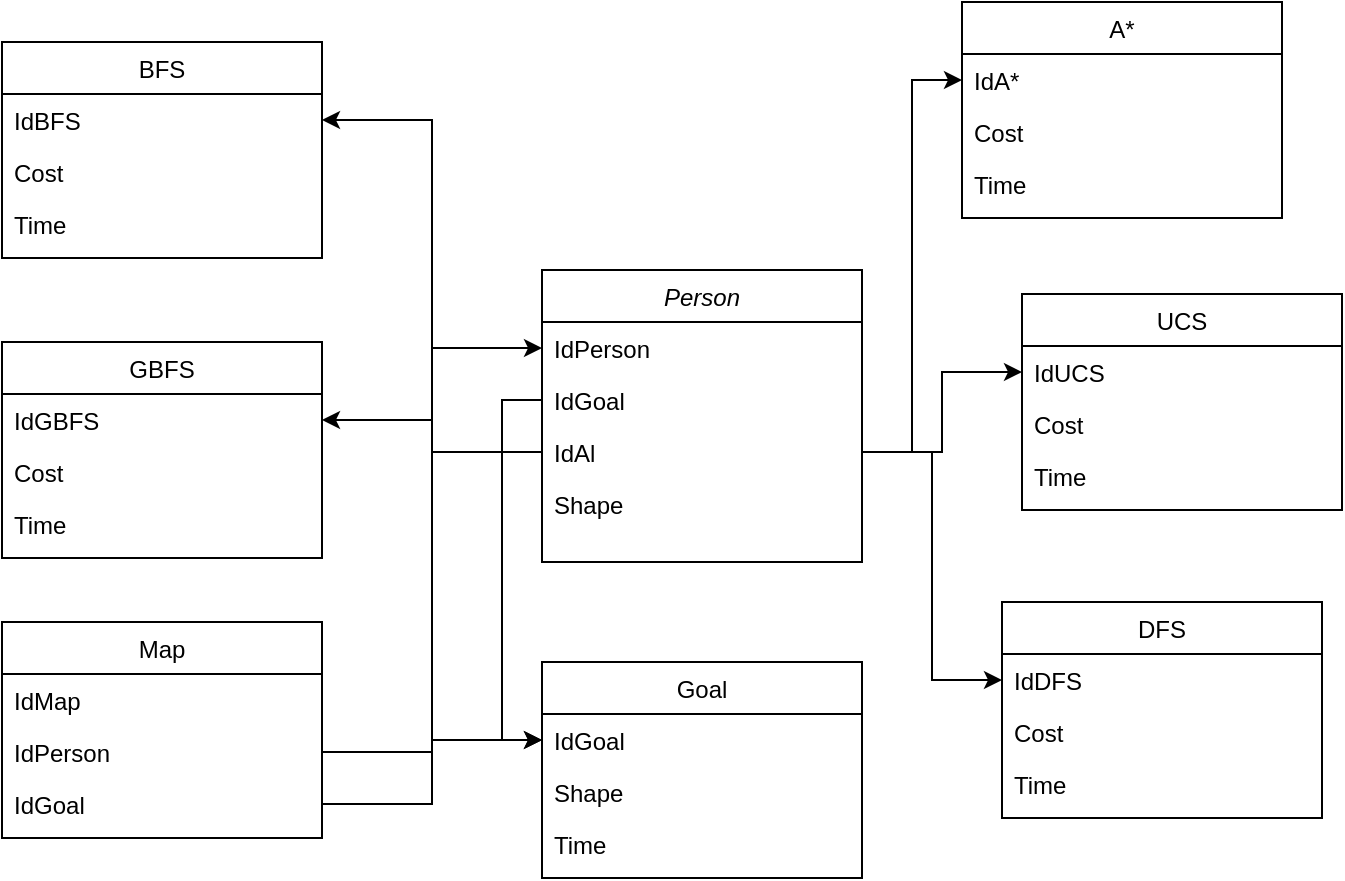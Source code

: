 <mxfile version="21.5.2" type="device" pages="2">
  <diagram id="C5RBs43oDa-KdzZeNtuy" name="Page-1">
    <mxGraphModel dx="1050" dy="530" grid="1" gridSize="10" guides="1" tooltips="1" connect="1" arrows="1" fold="1" page="1" pageScale="1" pageWidth="827" pageHeight="1169" math="0" shadow="0">
      <root>
        <mxCell id="WIyWlLk6GJQsqaUBKTNV-0" />
        <mxCell id="WIyWlLk6GJQsqaUBKTNV-1" parent="WIyWlLk6GJQsqaUBKTNV-0" />
        <mxCell id="zkfFHV4jXpPFQw0GAbJ--0" value="Person" style="swimlane;fontStyle=2;align=center;verticalAlign=top;childLayout=stackLayout;horizontal=1;startSize=26;horizontalStack=0;resizeParent=1;resizeLast=0;collapsible=1;marginBottom=0;rounded=0;shadow=0;strokeWidth=1;" parent="WIyWlLk6GJQsqaUBKTNV-1" vertex="1">
          <mxGeometry x="320" y="204" width="160" height="146" as="geometry">
            <mxRectangle x="230" y="140" width="160" height="26" as="alternateBounds" />
          </mxGeometry>
        </mxCell>
        <mxCell id="zkfFHV4jXpPFQw0GAbJ--1" value="IdPerson" style="text;align=left;verticalAlign=top;spacingLeft=4;spacingRight=4;overflow=hidden;rotatable=0;points=[[0,0.5],[1,0.5]];portConstraint=eastwest;" parent="zkfFHV4jXpPFQw0GAbJ--0" vertex="1">
          <mxGeometry y="26" width="160" height="26" as="geometry" />
        </mxCell>
        <mxCell id="zkfFHV4jXpPFQw0GAbJ--2" value="IdGoal" style="text;align=left;verticalAlign=top;spacingLeft=4;spacingRight=4;overflow=hidden;rotatable=0;points=[[0,0.5],[1,0.5]];portConstraint=eastwest;rounded=0;shadow=0;html=0;" parent="zkfFHV4jXpPFQw0GAbJ--0" vertex="1">
          <mxGeometry y="52" width="160" height="26" as="geometry" />
        </mxCell>
        <mxCell id="CXMMAgGcPMdUhOa83gxq-1" value="IdAl" style="text;align=left;verticalAlign=top;spacingLeft=4;spacingRight=4;overflow=hidden;rotatable=0;points=[[0,0.5],[1,0.5]];portConstraint=eastwest;rounded=0;shadow=0;html=0;" parent="zkfFHV4jXpPFQw0GAbJ--0" vertex="1">
          <mxGeometry y="78" width="160" height="26" as="geometry" />
        </mxCell>
        <mxCell id="CXMMAgGcPMdUhOa83gxq-28" value="Shape" style="text;align=left;verticalAlign=top;spacingLeft=4;spacingRight=4;overflow=hidden;rotatable=0;points=[[0,0.5],[1,0.5]];portConstraint=eastwest;rounded=0;shadow=0;html=0;" parent="zkfFHV4jXpPFQw0GAbJ--0" vertex="1">
          <mxGeometry y="104" width="160" height="26" as="geometry" />
        </mxCell>
        <mxCell id="zkfFHV4jXpPFQw0GAbJ--17" value="BFS" style="swimlane;fontStyle=0;align=center;verticalAlign=top;childLayout=stackLayout;horizontal=1;startSize=26;horizontalStack=0;resizeParent=1;resizeLast=0;collapsible=1;marginBottom=0;rounded=0;shadow=0;strokeWidth=1;" parent="WIyWlLk6GJQsqaUBKTNV-1" vertex="1">
          <mxGeometry x="50" y="90" width="160" height="108" as="geometry">
            <mxRectangle x="550" y="140" width="160" height="26" as="alternateBounds" />
          </mxGeometry>
        </mxCell>
        <mxCell id="zkfFHV4jXpPFQw0GAbJ--18" value="IdBFS" style="text;align=left;verticalAlign=top;spacingLeft=4;spacingRight=4;overflow=hidden;rotatable=0;points=[[0,0.5],[1,0.5]];portConstraint=eastwest;" parent="zkfFHV4jXpPFQw0GAbJ--17" vertex="1">
          <mxGeometry y="26" width="160" height="26" as="geometry" />
        </mxCell>
        <mxCell id="zkfFHV4jXpPFQw0GAbJ--19" value="Cost" style="text;align=left;verticalAlign=top;spacingLeft=4;spacingRight=4;overflow=hidden;rotatable=0;points=[[0,0.5],[1,0.5]];portConstraint=eastwest;rounded=0;shadow=0;html=0;" parent="zkfFHV4jXpPFQw0GAbJ--17" vertex="1">
          <mxGeometry y="52" width="160" height="26" as="geometry" />
        </mxCell>
        <mxCell id="zkfFHV4jXpPFQw0GAbJ--20" value="Time" style="text;align=left;verticalAlign=top;spacingLeft=4;spacingRight=4;overflow=hidden;rotatable=0;points=[[0,0.5],[1,0.5]];portConstraint=eastwest;rounded=0;shadow=0;html=0;" parent="zkfFHV4jXpPFQw0GAbJ--17" vertex="1">
          <mxGeometry y="78" width="160" height="26" as="geometry" />
        </mxCell>
        <mxCell id="CXMMAgGcPMdUhOa83gxq-2" value="A*" style="swimlane;fontStyle=0;align=center;verticalAlign=top;childLayout=stackLayout;horizontal=1;startSize=26;horizontalStack=0;resizeParent=1;resizeLast=0;collapsible=1;marginBottom=0;rounded=0;shadow=0;strokeWidth=1;" parent="WIyWlLk6GJQsqaUBKTNV-1" vertex="1">
          <mxGeometry x="530" y="70" width="160" height="108" as="geometry">
            <mxRectangle x="550" y="140" width="160" height="26" as="alternateBounds" />
          </mxGeometry>
        </mxCell>
        <mxCell id="CXMMAgGcPMdUhOa83gxq-3" value="IdA*" style="text;align=left;verticalAlign=top;spacingLeft=4;spacingRight=4;overflow=hidden;rotatable=0;points=[[0,0.5],[1,0.5]];portConstraint=eastwest;" parent="CXMMAgGcPMdUhOa83gxq-2" vertex="1">
          <mxGeometry y="26" width="160" height="26" as="geometry" />
        </mxCell>
        <mxCell id="CXMMAgGcPMdUhOa83gxq-4" value="Cost" style="text;align=left;verticalAlign=top;spacingLeft=4;spacingRight=4;overflow=hidden;rotatable=0;points=[[0,0.5],[1,0.5]];portConstraint=eastwest;rounded=0;shadow=0;html=0;" parent="CXMMAgGcPMdUhOa83gxq-2" vertex="1">
          <mxGeometry y="52" width="160" height="26" as="geometry" />
        </mxCell>
        <mxCell id="CXMMAgGcPMdUhOa83gxq-5" value="Time" style="text;align=left;verticalAlign=top;spacingLeft=4;spacingRight=4;overflow=hidden;rotatable=0;points=[[0,0.5],[1,0.5]];portConstraint=eastwest;rounded=0;shadow=0;html=0;" parent="CXMMAgGcPMdUhOa83gxq-2" vertex="1">
          <mxGeometry y="78" width="160" height="26" as="geometry" />
        </mxCell>
        <mxCell id="CXMMAgGcPMdUhOa83gxq-6" value="UCS" style="swimlane;fontStyle=0;align=center;verticalAlign=top;childLayout=stackLayout;horizontal=1;startSize=26;horizontalStack=0;resizeParent=1;resizeLast=0;collapsible=1;marginBottom=0;rounded=0;shadow=0;strokeWidth=1;" parent="WIyWlLk6GJQsqaUBKTNV-1" vertex="1">
          <mxGeometry x="560" y="216" width="160" height="108" as="geometry">
            <mxRectangle x="550" y="140" width="160" height="26" as="alternateBounds" />
          </mxGeometry>
        </mxCell>
        <mxCell id="CXMMAgGcPMdUhOa83gxq-7" value="IdUCS" style="text;align=left;verticalAlign=top;spacingLeft=4;spacingRight=4;overflow=hidden;rotatable=0;points=[[0,0.5],[1,0.5]];portConstraint=eastwest;" parent="CXMMAgGcPMdUhOa83gxq-6" vertex="1">
          <mxGeometry y="26" width="160" height="26" as="geometry" />
        </mxCell>
        <mxCell id="CXMMAgGcPMdUhOa83gxq-8" value="Cost" style="text;align=left;verticalAlign=top;spacingLeft=4;spacingRight=4;overflow=hidden;rotatable=0;points=[[0,0.5],[1,0.5]];portConstraint=eastwest;rounded=0;shadow=0;html=0;" parent="CXMMAgGcPMdUhOa83gxq-6" vertex="1">
          <mxGeometry y="52" width="160" height="26" as="geometry" />
        </mxCell>
        <mxCell id="CXMMAgGcPMdUhOa83gxq-9" value="Time" style="text;align=left;verticalAlign=top;spacingLeft=4;spacingRight=4;overflow=hidden;rotatable=0;points=[[0,0.5],[1,0.5]];portConstraint=eastwest;rounded=0;shadow=0;html=0;" parent="CXMMAgGcPMdUhOa83gxq-6" vertex="1">
          <mxGeometry y="78" width="160" height="26" as="geometry" />
        </mxCell>
        <mxCell id="CXMMAgGcPMdUhOa83gxq-10" value="GBFS" style="swimlane;fontStyle=0;align=center;verticalAlign=top;childLayout=stackLayout;horizontal=1;startSize=26;horizontalStack=0;resizeParent=1;resizeLast=0;collapsible=1;marginBottom=0;rounded=0;shadow=0;strokeWidth=1;" parent="WIyWlLk6GJQsqaUBKTNV-1" vertex="1">
          <mxGeometry x="50" y="240" width="160" height="108" as="geometry">
            <mxRectangle x="550" y="140" width="160" height="26" as="alternateBounds" />
          </mxGeometry>
        </mxCell>
        <mxCell id="CXMMAgGcPMdUhOa83gxq-11" value="IdGBFS" style="text;align=left;verticalAlign=top;spacingLeft=4;spacingRight=4;overflow=hidden;rotatable=0;points=[[0,0.5],[1,0.5]];portConstraint=eastwest;" parent="CXMMAgGcPMdUhOa83gxq-10" vertex="1">
          <mxGeometry y="26" width="160" height="26" as="geometry" />
        </mxCell>
        <mxCell id="CXMMAgGcPMdUhOa83gxq-12" value="Cost" style="text;align=left;verticalAlign=top;spacingLeft=4;spacingRight=4;overflow=hidden;rotatable=0;points=[[0,0.5],[1,0.5]];portConstraint=eastwest;rounded=0;shadow=0;html=0;" parent="CXMMAgGcPMdUhOa83gxq-10" vertex="1">
          <mxGeometry y="52" width="160" height="26" as="geometry" />
        </mxCell>
        <mxCell id="CXMMAgGcPMdUhOa83gxq-13" value="Time" style="text;align=left;verticalAlign=top;spacingLeft=4;spacingRight=4;overflow=hidden;rotatable=0;points=[[0,0.5],[1,0.5]];portConstraint=eastwest;rounded=0;shadow=0;html=0;" parent="CXMMAgGcPMdUhOa83gxq-10" vertex="1">
          <mxGeometry y="78" width="160" height="26" as="geometry" />
        </mxCell>
        <mxCell id="CXMMAgGcPMdUhOa83gxq-15" value="DFS" style="swimlane;fontStyle=0;align=center;verticalAlign=top;childLayout=stackLayout;horizontal=1;startSize=26;horizontalStack=0;resizeParent=1;resizeLast=0;collapsible=1;marginBottom=0;rounded=0;shadow=0;strokeWidth=1;" parent="WIyWlLk6GJQsqaUBKTNV-1" vertex="1">
          <mxGeometry x="550" y="370" width="160" height="108" as="geometry">
            <mxRectangle x="550" y="140" width="160" height="26" as="alternateBounds" />
          </mxGeometry>
        </mxCell>
        <mxCell id="CXMMAgGcPMdUhOa83gxq-16" value="IdDFS" style="text;align=left;verticalAlign=top;spacingLeft=4;spacingRight=4;overflow=hidden;rotatable=0;points=[[0,0.5],[1,0.5]];portConstraint=eastwest;" parent="CXMMAgGcPMdUhOa83gxq-15" vertex="1">
          <mxGeometry y="26" width="160" height="26" as="geometry" />
        </mxCell>
        <mxCell id="CXMMAgGcPMdUhOa83gxq-17" value="Cost" style="text;align=left;verticalAlign=top;spacingLeft=4;spacingRight=4;overflow=hidden;rotatable=0;points=[[0,0.5],[1,0.5]];portConstraint=eastwest;rounded=0;shadow=0;html=0;" parent="CXMMAgGcPMdUhOa83gxq-15" vertex="1">
          <mxGeometry y="52" width="160" height="26" as="geometry" />
        </mxCell>
        <mxCell id="CXMMAgGcPMdUhOa83gxq-18" value="Time" style="text;align=left;verticalAlign=top;spacingLeft=4;spacingRight=4;overflow=hidden;rotatable=0;points=[[0,0.5],[1,0.5]];portConstraint=eastwest;rounded=0;shadow=0;html=0;" parent="CXMMAgGcPMdUhOa83gxq-15" vertex="1">
          <mxGeometry y="78" width="160" height="26" as="geometry" />
        </mxCell>
        <mxCell id="CXMMAgGcPMdUhOa83gxq-19" style="edgeStyle=orthogonalEdgeStyle;rounded=0;orthogonalLoop=1;jettySize=auto;html=1;entryX=1;entryY=0.5;entryDx=0;entryDy=0;" parent="WIyWlLk6GJQsqaUBKTNV-1" source="CXMMAgGcPMdUhOa83gxq-1" target="CXMMAgGcPMdUhOa83gxq-11" edge="1">
          <mxGeometry relative="1" as="geometry" />
        </mxCell>
        <mxCell id="CXMMAgGcPMdUhOa83gxq-20" value="Map" style="swimlane;fontStyle=0;align=center;verticalAlign=top;childLayout=stackLayout;horizontal=1;startSize=26;horizontalStack=0;resizeParent=1;resizeLast=0;collapsible=1;marginBottom=0;rounded=0;shadow=0;strokeWidth=1;" parent="WIyWlLk6GJQsqaUBKTNV-1" vertex="1">
          <mxGeometry x="50" y="380" width="160" height="108" as="geometry">
            <mxRectangle x="550" y="140" width="160" height="26" as="alternateBounds" />
          </mxGeometry>
        </mxCell>
        <mxCell id="CXMMAgGcPMdUhOa83gxq-21" value="IdMap" style="text;align=left;verticalAlign=top;spacingLeft=4;spacingRight=4;overflow=hidden;rotatable=0;points=[[0,0.5],[1,0.5]];portConstraint=eastwest;" parent="CXMMAgGcPMdUhOa83gxq-20" vertex="1">
          <mxGeometry y="26" width="160" height="26" as="geometry" />
        </mxCell>
        <mxCell id="CXMMAgGcPMdUhOa83gxq-22" value="IdPerson" style="text;align=left;verticalAlign=top;spacingLeft=4;spacingRight=4;overflow=hidden;rotatable=0;points=[[0,0.5],[1,0.5]];portConstraint=eastwest;rounded=0;shadow=0;html=0;" parent="CXMMAgGcPMdUhOa83gxq-20" vertex="1">
          <mxGeometry y="52" width="160" height="26" as="geometry" />
        </mxCell>
        <mxCell id="CXMMAgGcPMdUhOa83gxq-23" value="IdGoal" style="text;align=left;verticalAlign=top;spacingLeft=4;spacingRight=4;overflow=hidden;rotatable=0;points=[[0,0.5],[1,0.5]];portConstraint=eastwest;rounded=0;shadow=0;html=0;" parent="CXMMAgGcPMdUhOa83gxq-20" vertex="1">
          <mxGeometry y="78" width="160" height="26" as="geometry" />
        </mxCell>
        <mxCell id="CXMMAgGcPMdUhOa83gxq-24" value="Goal" style="swimlane;fontStyle=0;align=center;verticalAlign=top;childLayout=stackLayout;horizontal=1;startSize=26;horizontalStack=0;resizeParent=1;resizeLast=0;collapsible=1;marginBottom=0;rounded=0;shadow=0;strokeWidth=1;" parent="WIyWlLk6GJQsqaUBKTNV-1" vertex="1">
          <mxGeometry x="320" y="400" width="160" height="108" as="geometry">
            <mxRectangle x="550" y="140" width="160" height="26" as="alternateBounds" />
          </mxGeometry>
        </mxCell>
        <mxCell id="CXMMAgGcPMdUhOa83gxq-25" value="IdGoal" style="text;align=left;verticalAlign=top;spacingLeft=4;spacingRight=4;overflow=hidden;rotatable=0;points=[[0,0.5],[1,0.5]];portConstraint=eastwest;" parent="CXMMAgGcPMdUhOa83gxq-24" vertex="1">
          <mxGeometry y="26" width="160" height="26" as="geometry" />
        </mxCell>
        <mxCell id="CXMMAgGcPMdUhOa83gxq-26" value="Shape" style="text;align=left;verticalAlign=top;spacingLeft=4;spacingRight=4;overflow=hidden;rotatable=0;points=[[0,0.5],[1,0.5]];portConstraint=eastwest;rounded=0;shadow=0;html=0;" parent="CXMMAgGcPMdUhOa83gxq-24" vertex="1">
          <mxGeometry y="52" width="160" height="26" as="geometry" />
        </mxCell>
        <mxCell id="CXMMAgGcPMdUhOa83gxq-27" value="Time" style="text;align=left;verticalAlign=top;spacingLeft=4;spacingRight=4;overflow=hidden;rotatable=0;points=[[0,0.5],[1,0.5]];portConstraint=eastwest;rounded=0;shadow=0;html=0;" parent="CXMMAgGcPMdUhOa83gxq-24" vertex="1">
          <mxGeometry y="78" width="160" height="26" as="geometry" />
        </mxCell>
        <mxCell id="CXMMAgGcPMdUhOa83gxq-29" style="edgeStyle=orthogonalEdgeStyle;rounded=0;orthogonalLoop=1;jettySize=auto;html=1;entryX=0;entryY=0.5;entryDx=0;entryDy=0;" parent="WIyWlLk6GJQsqaUBKTNV-1" source="CXMMAgGcPMdUhOa83gxq-1" target="CXMMAgGcPMdUhOa83gxq-7" edge="1">
          <mxGeometry relative="1" as="geometry" />
        </mxCell>
        <mxCell id="CXMMAgGcPMdUhOa83gxq-30" style="edgeStyle=orthogonalEdgeStyle;rounded=0;orthogonalLoop=1;jettySize=auto;html=1;exitX=1;exitY=0.5;exitDx=0;exitDy=0;entryX=0;entryY=0.5;entryDx=0;entryDy=0;" parent="WIyWlLk6GJQsqaUBKTNV-1" source="CXMMAgGcPMdUhOa83gxq-1" target="CXMMAgGcPMdUhOa83gxq-16" edge="1">
          <mxGeometry relative="1" as="geometry" />
        </mxCell>
        <mxCell id="CXMMAgGcPMdUhOa83gxq-31" style="edgeStyle=orthogonalEdgeStyle;rounded=0;orthogonalLoop=1;jettySize=auto;html=1;exitX=1;exitY=0.5;exitDx=0;exitDy=0;entryX=0;entryY=0.5;entryDx=0;entryDy=0;" parent="WIyWlLk6GJQsqaUBKTNV-1" source="CXMMAgGcPMdUhOa83gxq-1" target="CXMMAgGcPMdUhOa83gxq-3" edge="1">
          <mxGeometry relative="1" as="geometry" />
        </mxCell>
        <mxCell id="CXMMAgGcPMdUhOa83gxq-32" style="edgeStyle=orthogonalEdgeStyle;rounded=0;orthogonalLoop=1;jettySize=auto;html=1;exitX=0;exitY=0.5;exitDx=0;exitDy=0;entryX=1;entryY=0.5;entryDx=0;entryDy=0;" parent="WIyWlLk6GJQsqaUBKTNV-1" source="CXMMAgGcPMdUhOa83gxq-1" target="zkfFHV4jXpPFQw0GAbJ--18" edge="1">
          <mxGeometry relative="1" as="geometry" />
        </mxCell>
        <mxCell id="CXMMAgGcPMdUhOa83gxq-33" style="edgeStyle=orthogonalEdgeStyle;rounded=0;orthogonalLoop=1;jettySize=auto;html=1;exitX=1;exitY=0.5;exitDx=0;exitDy=0;entryX=0;entryY=0.5;entryDx=0;entryDy=0;" parent="WIyWlLk6GJQsqaUBKTNV-1" source="CXMMAgGcPMdUhOa83gxq-22" target="zkfFHV4jXpPFQw0GAbJ--1" edge="1">
          <mxGeometry relative="1" as="geometry" />
        </mxCell>
        <mxCell id="CXMMAgGcPMdUhOa83gxq-34" style="edgeStyle=orthogonalEdgeStyle;rounded=0;orthogonalLoop=1;jettySize=auto;html=1;exitX=1;exitY=0.5;exitDx=0;exitDy=0;entryX=0;entryY=0.5;entryDx=0;entryDy=0;" parent="WIyWlLk6GJQsqaUBKTNV-1" source="CXMMAgGcPMdUhOa83gxq-23" target="CXMMAgGcPMdUhOa83gxq-25" edge="1">
          <mxGeometry relative="1" as="geometry" />
        </mxCell>
        <mxCell id="CXMMAgGcPMdUhOa83gxq-35" style="edgeStyle=orthogonalEdgeStyle;rounded=0;orthogonalLoop=1;jettySize=auto;html=1;exitX=0;exitY=0.5;exitDx=0;exitDy=0;entryX=0;entryY=0.5;entryDx=0;entryDy=0;" parent="WIyWlLk6GJQsqaUBKTNV-1" source="zkfFHV4jXpPFQw0GAbJ--2" target="CXMMAgGcPMdUhOa83gxq-25" edge="1">
          <mxGeometry relative="1" as="geometry" />
        </mxCell>
      </root>
    </mxGraphModel>
  </diagram>
  <diagram id="ZpwHLlEpck_xuGihGP8l" name="Trang-2">
    <mxGraphModel dx="1050" dy="530" grid="1" gridSize="10" guides="1" tooltips="1" connect="1" arrows="1" fold="1" page="1" pageScale="1" pageWidth="827" pageHeight="1169" math="0" shadow="0">
      <root>
        <mxCell id="0" />
        <mxCell id="1" parent="0" />
        <mxCell id="SD0GMQ2Pv27-AXdkd9uw-1" value="User" style="swimlane;fontStyle=0;align=center;verticalAlign=top;childLayout=stackLayout;horizontal=1;startSize=26;horizontalStack=0;resizeParent=1;resizeLast=0;collapsible=1;marginBottom=0;rounded=0;shadow=0;strokeWidth=1;" parent="1" vertex="1">
          <mxGeometry x="334" y="460" width="160" height="136" as="geometry">
            <mxRectangle x="230" y="140" width="160" height="26" as="alternateBounds" />
          </mxGeometry>
        </mxCell>
        <mxCell id="SD0GMQ2Pv27-AXdkd9uw-2" value="UserID" style="text;align=left;verticalAlign=top;spacingLeft=4;spacingRight=4;overflow=hidden;rotatable=0;points=[[0,0.5],[1,0.5]];portConstraint=eastwest;" parent="SD0GMQ2Pv27-AXdkd9uw-1" vertex="1">
          <mxGeometry y="26" width="160" height="26" as="geometry" />
        </mxCell>
        <mxCell id="SD0GMQ2Pv27-AXdkd9uw-3" value="Name" style="text;align=left;verticalAlign=top;spacingLeft=4;spacingRight=4;overflow=hidden;rotatable=0;points=[[0,0.5],[1,0.5]];portConstraint=eastwest;rounded=0;shadow=0;html=0;" parent="SD0GMQ2Pv27-AXdkd9uw-1" vertex="1">
          <mxGeometry y="52" width="160" height="26" as="geometry" />
        </mxCell>
        <mxCell id="SD0GMQ2Pv27-AXdkd9uw-4" value="Phone" style="text;align=left;verticalAlign=top;spacingLeft=4;spacingRight=4;overflow=hidden;rotatable=0;points=[[0,0.5],[1,0.5]];portConstraint=eastwest;rounded=0;shadow=0;html=0;" parent="SD0GMQ2Pv27-AXdkd9uw-1" vertex="1">
          <mxGeometry y="78" width="160" height="26" as="geometry" />
        </mxCell>
        <mxCell id="SD0GMQ2Pv27-AXdkd9uw-5" value="IdBookmark" style="text;align=left;verticalAlign=top;spacingLeft=4;spacingRight=4;overflow=hidden;rotatable=0;points=[[0,0.5],[1,0.5]];portConstraint=eastwest;rounded=0;shadow=0;html=0;" parent="SD0GMQ2Pv27-AXdkd9uw-1" vertex="1">
          <mxGeometry y="104" width="160" height="26" as="geometry" />
        </mxCell>
        <mxCell id="SD0GMQ2Pv27-AXdkd9uw-6" value="MatchDetail" style="swimlane;fontStyle=0;align=center;verticalAlign=top;childLayout=stackLayout;horizontal=1;startSize=26;horizontalStack=0;resizeParent=1;resizeLast=0;collapsible=1;marginBottom=0;rounded=0;shadow=0;strokeWidth=1;" parent="1" vertex="1">
          <mxGeometry x="580" y="480" width="160" height="140" as="geometry">
            <mxRectangle x="550" y="140" width="160" height="26" as="alternateBounds" />
          </mxGeometry>
        </mxCell>
        <mxCell id="SD0GMQ2Pv27-AXdkd9uw-7" value="Time" style="text;align=left;verticalAlign=top;spacingLeft=4;spacingRight=4;overflow=hidden;rotatable=0;points=[[0,0.5],[1,0.5]];portConstraint=eastwest;" parent="SD0GMQ2Pv27-AXdkd9uw-6" vertex="1">
          <mxGeometry y="26" width="160" height="26" as="geometry" />
        </mxCell>
        <mxCell id="SD0GMQ2Pv27-AXdkd9uw-8" value="Status" style="text;align=left;verticalAlign=top;spacingLeft=4;spacingRight=4;overflow=hidden;rotatable=0;points=[[0,0.5],[1,0.5]];portConstraint=eastwest;rounded=0;shadow=0;html=0;" parent="SD0GMQ2Pv27-AXdkd9uw-6" vertex="1">
          <mxGeometry y="52" width="160" height="26" as="geometry" />
        </mxCell>
        <mxCell id="SD0GMQ2Pv27-AXdkd9uw-9" value="FootballTeam" style="text;align=left;verticalAlign=top;spacingLeft=4;spacingRight=4;overflow=hidden;rotatable=0;points=[[0,0.5],[1,0.5]];portConstraint=eastwest;rounded=0;shadow=0;html=0;" parent="SD0GMQ2Pv27-AXdkd9uw-6" vertex="1">
          <mxGeometry y="78" width="160" height="22" as="geometry" />
        </mxCell>
        <mxCell id="0-ciEBbzf9-Dyon6cA3D-15" value="Goal" style="text;align=left;verticalAlign=top;spacingLeft=4;spacingRight=4;overflow=hidden;rotatable=0;points=[[0,0.5],[1,0.5]];portConstraint=eastwest;rounded=0;shadow=0;html=0;" vertex="1" parent="SD0GMQ2Pv27-AXdkd9uw-6">
          <mxGeometry y="100" width="160" height="22" as="geometry" />
        </mxCell>
        <mxCell id="SD0GMQ2Pv27-AXdkd9uw-18" value="Bookmark" style="swimlane;fontStyle=0;align=center;verticalAlign=top;childLayout=stackLayout;horizontal=1;startSize=26;horizontalStack=0;resizeParent=1;resizeLast=0;collapsible=1;marginBottom=0;rounded=0;shadow=0;strokeWidth=1;" parent="1" vertex="1">
          <mxGeometry x="10" y="280" width="160" height="108" as="geometry">
            <mxRectangle x="550" y="140" width="160" height="26" as="alternateBounds" />
          </mxGeometry>
        </mxCell>
        <mxCell id="SD0GMQ2Pv27-AXdkd9uw-19" value="IdBookmark" style="text;align=left;verticalAlign=top;spacingLeft=4;spacingRight=4;overflow=hidden;rotatable=0;points=[[0,0.5],[1,0.5]];portConstraint=eastwest;" parent="SD0GMQ2Pv27-AXdkd9uw-18" vertex="1">
          <mxGeometry y="26" width="160" height="26" as="geometry" />
        </mxCell>
        <mxCell id="SD0GMQ2Pv27-AXdkd9uw-20" value="IdNews" style="text;align=left;verticalAlign=top;spacingLeft=4;spacingRight=4;overflow=hidden;rotatable=0;points=[[0,0.5],[1,0.5]];portConstraint=eastwest;rounded=0;shadow=0;html=0;" parent="SD0GMQ2Pv27-AXdkd9uw-18" vertex="1">
          <mxGeometry y="52" width="160" height="26" as="geometry" />
        </mxCell>
        <mxCell id="SD0GMQ2Pv27-AXdkd9uw-21" value="IdUser" style="text;align=left;verticalAlign=top;spacingLeft=4;spacingRight=4;overflow=hidden;rotatable=0;points=[[0,0.5],[1,0.5]];portConstraint=eastwest;rounded=0;shadow=0;html=0;" parent="SD0GMQ2Pv27-AXdkd9uw-18" vertex="1">
          <mxGeometry y="78" width="160" height="26" as="geometry" />
        </mxCell>
        <mxCell id="0-ciEBbzf9-Dyon6cA3D-1" value="News" style="swimlane;fontStyle=0;align=center;verticalAlign=top;childLayout=stackLayout;horizontal=1;startSize=26;horizontalStack=0;resizeParent=1;resizeLast=0;collapsible=1;marginBottom=0;rounded=0;shadow=0;strokeWidth=1;" vertex="1" parent="1">
          <mxGeometry x="570" y="198" width="160" height="240" as="geometry">
            <mxRectangle x="230" y="140" width="160" height="26" as="alternateBounds" />
          </mxGeometry>
        </mxCell>
        <mxCell id="0-ciEBbzf9-Dyon6cA3D-2" value="IdNews" style="text;align=left;verticalAlign=top;spacingLeft=4;spacingRight=4;overflow=hidden;rotatable=0;points=[[0,0.5],[1,0.5]];portConstraint=eastwest;" vertex="1" parent="0-ciEBbzf9-Dyon6cA3D-1">
          <mxGeometry y="26" width="160" height="26" as="geometry" />
        </mxCell>
        <mxCell id="0-ciEBbzf9-Dyon6cA3D-3" value="Author" style="text;align=left;verticalAlign=top;spacingLeft=4;spacingRight=4;overflow=hidden;rotatable=0;points=[[0,0.5],[1,0.5]];portConstraint=eastwest;rounded=0;shadow=0;html=0;" vertex="1" parent="0-ciEBbzf9-Dyon6cA3D-1">
          <mxGeometry y="52" width="160" height="26" as="geometry" />
        </mxCell>
        <mxCell id="0-ciEBbzf9-Dyon6cA3D-4" value="Title " style="text;align=left;verticalAlign=top;spacingLeft=4;spacingRight=4;overflow=hidden;rotatable=0;points=[[0,0.5],[1,0.5]];portConstraint=eastwest;rounded=0;shadow=0;html=0;" vertex="1" parent="0-ciEBbzf9-Dyon6cA3D-1">
          <mxGeometry y="78" width="160" height="26" as="geometry" />
        </mxCell>
        <mxCell id="0-ciEBbzf9-Dyon6cA3D-5" value="urlToImage" style="text;align=left;verticalAlign=top;spacingLeft=4;spacingRight=4;overflow=hidden;rotatable=0;points=[[0,0.5],[1,0.5]];portConstraint=eastwest;rounded=0;shadow=0;html=0;" vertex="1" parent="0-ciEBbzf9-Dyon6cA3D-1">
          <mxGeometry y="104" width="160" height="26" as="geometry" />
        </mxCell>
        <mxCell id="0-ciEBbzf9-Dyon6cA3D-6" value="url" style="text;align=left;verticalAlign=top;spacingLeft=4;spacingRight=4;overflow=hidden;rotatable=0;points=[[0,0.5],[1,0.5]];portConstraint=eastwest;rounded=0;shadow=0;html=0;" vertex="1" parent="0-ciEBbzf9-Dyon6cA3D-1">
          <mxGeometry y="130" width="160" height="26" as="geometry" />
        </mxCell>
        <mxCell id="0-ciEBbzf9-Dyon6cA3D-7" value="publishedAt" style="text;align=left;verticalAlign=top;spacingLeft=4;spacingRight=4;overflow=hidden;rotatable=0;points=[[0,0.5],[1,0.5]];portConstraint=eastwest;rounded=0;shadow=0;html=0;" vertex="1" parent="0-ciEBbzf9-Dyon6cA3D-1">
          <mxGeometry y="156" width="160" height="26" as="geometry" />
        </mxCell>
        <mxCell id="0-ciEBbzf9-Dyon6cA3D-8" value="description" style="text;align=left;verticalAlign=top;spacingLeft=4;spacingRight=4;overflow=hidden;rotatable=0;points=[[0,0.5],[1,0.5]];portConstraint=eastwest;rounded=0;shadow=0;html=0;" vertex="1" parent="0-ciEBbzf9-Dyon6cA3D-1">
          <mxGeometry y="182" width="160" height="26" as="geometry" />
        </mxCell>
        <mxCell id="0-ciEBbzf9-Dyon6cA3D-9" style="edgeStyle=orthogonalEdgeStyle;rounded=0;orthogonalLoop=1;jettySize=auto;html=1;entryX=0;entryY=0.5;entryDx=0;entryDy=0;" edge="1" parent="1" source="SD0GMQ2Pv27-AXdkd9uw-21" target="SD0GMQ2Pv27-AXdkd9uw-2">
          <mxGeometry relative="1" as="geometry" />
        </mxCell>
        <mxCell id="0-ciEBbzf9-Dyon6cA3D-12" style="edgeStyle=orthogonalEdgeStyle;rounded=0;orthogonalLoop=1;jettySize=auto;html=1;entryX=1;entryY=0.5;entryDx=0;entryDy=0;" edge="1" parent="1" source="SD0GMQ2Pv27-AXdkd9uw-5" target="SD0GMQ2Pv27-AXdkd9uw-19">
          <mxGeometry relative="1" as="geometry" />
        </mxCell>
        <mxCell id="0-ciEBbzf9-Dyon6cA3D-14" style="edgeStyle=orthogonalEdgeStyle;rounded=0;orthogonalLoop=1;jettySize=auto;html=1;exitX=1;exitY=0.5;exitDx=0;exitDy=0;entryX=0;entryY=0.5;entryDx=0;entryDy=0;" edge="1" parent="1" source="SD0GMQ2Pv27-AXdkd9uw-20" target="0-ciEBbzf9-Dyon6cA3D-2">
          <mxGeometry relative="1" as="geometry" />
        </mxCell>
        <mxCell id="0-ciEBbzf9-Dyon6cA3D-16" value="QuizDetail" style="swimlane;fontStyle=0;align=center;verticalAlign=top;childLayout=stackLayout;horizontal=1;startSize=26;horizontalStack=0;resizeParent=1;resizeLast=0;collapsible=1;marginBottom=0;rounded=0;shadow=0;strokeWidth=1;" vertex="1" parent="1">
          <mxGeometry x="20" y="490" width="160" height="140" as="geometry">
            <mxRectangle x="550" y="140" width="160" height="26" as="alternateBounds" />
          </mxGeometry>
        </mxCell>
        <mxCell id="0-ciEBbzf9-Dyon6cA3D-17" value="QuizNo" style="text;align=left;verticalAlign=top;spacingLeft=4;spacingRight=4;overflow=hidden;rotatable=0;points=[[0,0.5],[1,0.5]];portConstraint=eastwest;" vertex="1" parent="0-ciEBbzf9-Dyon6cA3D-16">
          <mxGeometry y="26" width="160" height="26" as="geometry" />
        </mxCell>
        <mxCell id="0-ciEBbzf9-Dyon6cA3D-18" value="Question" style="text;align=left;verticalAlign=top;spacingLeft=4;spacingRight=4;overflow=hidden;rotatable=0;points=[[0,0.5],[1,0.5]];portConstraint=eastwest;rounded=0;shadow=0;html=0;" vertex="1" parent="0-ciEBbzf9-Dyon6cA3D-16">
          <mxGeometry y="52" width="160" height="26" as="geometry" />
        </mxCell>
        <mxCell id="0-ciEBbzf9-Dyon6cA3D-19" value="Image" style="text;align=left;verticalAlign=top;spacingLeft=4;spacingRight=4;overflow=hidden;rotatable=0;points=[[0,0.5],[1,0.5]];portConstraint=eastwest;rounded=0;shadow=0;html=0;" vertex="1" parent="0-ciEBbzf9-Dyon6cA3D-16">
          <mxGeometry y="78" width="160" height="22" as="geometry" />
        </mxCell>
        <mxCell id="0-ciEBbzf9-Dyon6cA3D-20" value="Answer" style="text;align=left;verticalAlign=top;spacingLeft=4;spacingRight=4;overflow=hidden;rotatable=0;points=[[0,0.5],[1,0.5]];portConstraint=eastwest;rounded=0;shadow=0;html=0;" vertex="1" parent="0-ciEBbzf9-Dyon6cA3D-16">
          <mxGeometry y="100" width="160" height="22" as="geometry" />
        </mxCell>
      </root>
    </mxGraphModel>
  </diagram>
</mxfile>
